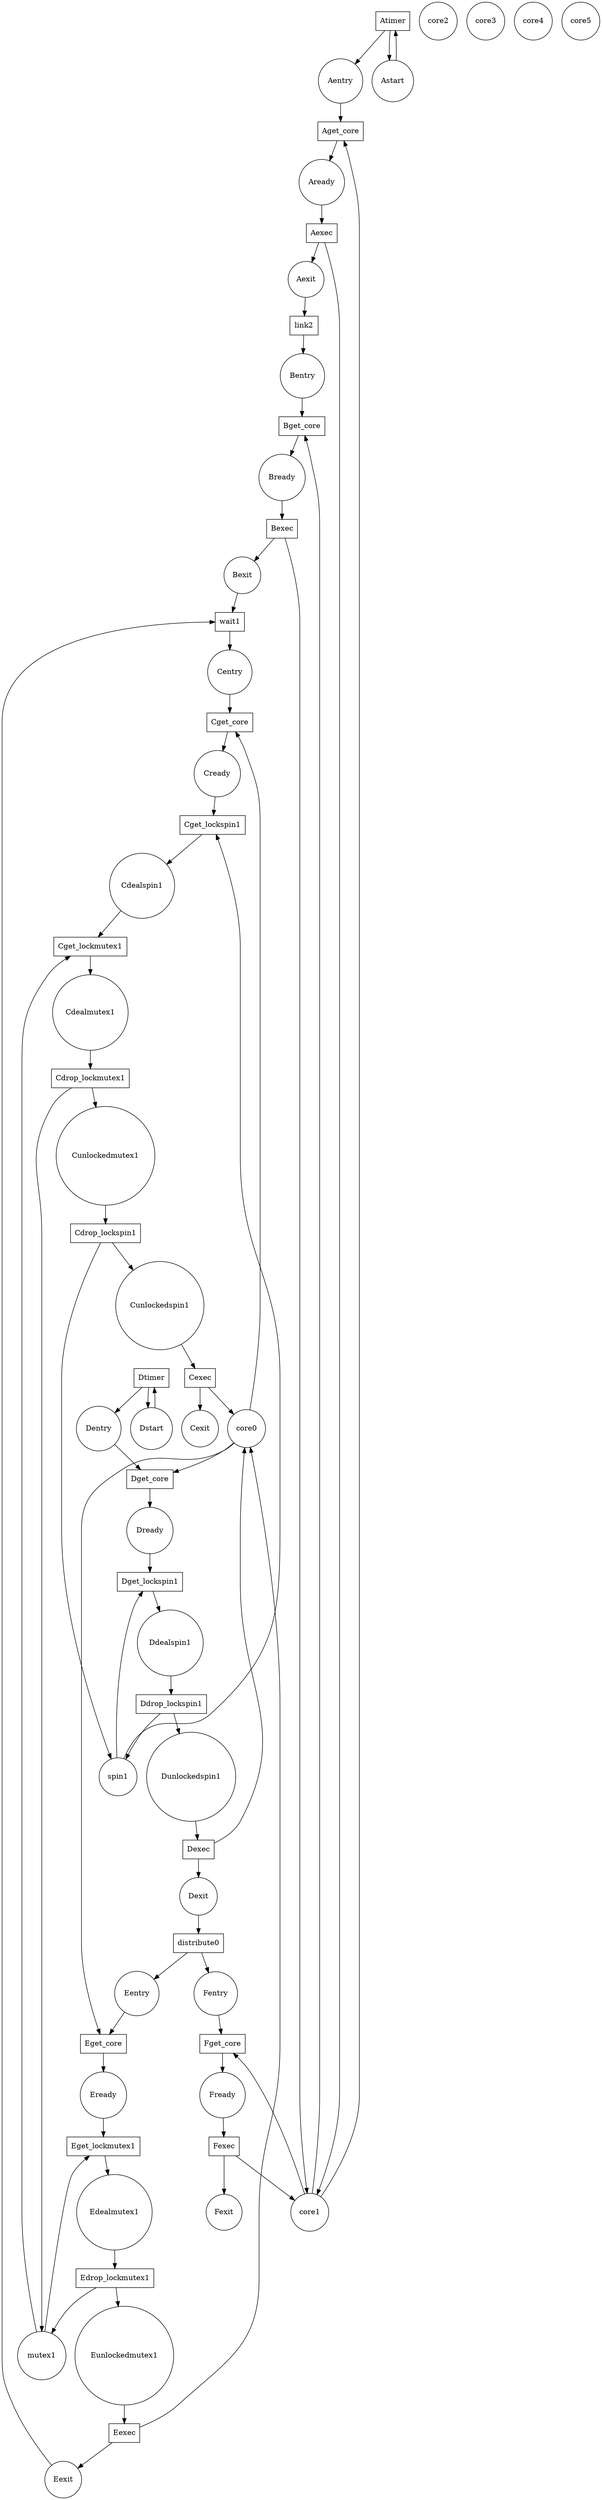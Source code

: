 digraph G {
name="";
Aentry [label=Aentry, shape=circle];
Aget_core [label=Aget_core, shape=box];
Aready [label=Aready, shape=circle];
Aexec [label=Aexec, shape=box];
Aexit [label=Aexit, shape=circle];
Bentry [label=Bentry, shape=circle];
Bget_core [label=Bget_core, shape=box];
Bready [label=Bready, shape=circle];
Bexec [label=Bexec, shape=box];
Bexit [label=Bexit, shape=circle];
Centry [label=Centry, shape=circle];
Cget_core [label=Cget_core, shape=box];
Cready [label=Cready, shape=circle];
Cexec [label=Cexec, shape=box];
Cexit [label=Cexit, shape=circle];
Cget_lockspin1 [label=Cget_lockspin1, shape=box];
Cdealspin1 [label=Cdealspin1, shape=circle];
Cget_lockmutex1 [label=Cget_lockmutex1, shape=box];
Cdealmutex1 [label=Cdealmutex1, shape=circle];
Cdrop_lockmutex1 [label=Cdrop_lockmutex1, shape=box];
Cunlockedmutex1 [label=Cunlockedmutex1, shape=circle];
Cdrop_lockspin1 [label=Cdrop_lockspin1, shape=box];
Cunlockedspin1 [label=Cunlockedspin1, shape=circle];
Dentry [label=Dentry, shape=circle];
Dget_core [label=Dget_core, shape=box];
Dready [label=Dready, shape=circle];
Dexec [label=Dexec, shape=box];
Dexit [label=Dexit, shape=circle];
Dget_lockspin1 [label=Dget_lockspin1, shape=box];
Ddealspin1 [label=Ddealspin1, shape=circle];
Ddrop_lockspin1 [label=Ddrop_lockspin1, shape=box];
Dunlockedspin1 [label=Dunlockedspin1, shape=circle];
distribute0 [label=distribute0, shape=box];
Eentry [label=Eentry, shape=circle];
Eget_core [label=Eget_core, shape=box];
Eready [label=Eready, shape=circle];
Eexec [label=Eexec, shape=box];
Eexit [label=Eexit, shape=circle];
Eget_lockmutex1 [label=Eget_lockmutex1, shape=box];
Edealmutex1 [label=Edealmutex1, shape=circle];
Edrop_lockmutex1 [label=Edrop_lockmutex1, shape=box];
Eunlockedmutex1 [label=Eunlockedmutex1, shape=circle];
Fentry [label=Fentry, shape=circle];
Fget_core [label=Fget_core, shape=box];
Fready [label=Fready, shape=circle];
Fexec [label=Fexec, shape=box];
Fexit [label=Fexit, shape=circle];
wait1 [label=wait1, shape=box];
Astart [label=Astart, shape=circle];
Atimer [label=Atimer, shape=box];
link2 [label=link2, shape=box];
Dstart [label=Dstart, shape=circle];
Dtimer [label=Dtimer, shape=box];
core0 [label=core0, shape=circle];
core1 [label=core1, shape=circle];
core2 [label=core2, shape=circle];
core3 [label=core3, shape=circle];
core4 [label=core4, shape=circle];
core5 [label=core5, shape=circle];
mutex1 [label=mutex1, shape=circle];
spin1 [label=spin1, shape=circle];
Aentry->Aget_core  [label=""];
Aget_core->Aready  [label=""];
Aexec->Aexit  [label=""];
Aready->Aexec  [label=""];
Bentry->Bget_core  [label=""];
Bget_core->Bready  [label=""];
Bexec->Bexit  [label=""];
Bready->Bexec  [label=""];
Centry->Cget_core  [label=""];
Cget_core->Cready  [label=""];
Cexec->Cexit  [label=""];
Cready->Cget_lockspin1  [label=""];
Cget_lockspin1->Cdealspin1  [label=""];
Cdealspin1->Cget_lockmutex1  [label=""];
Cget_lockmutex1->Cdealmutex1  [label=""];
Cdealmutex1->Cdrop_lockmutex1  [label=""];
Cdrop_lockmutex1->Cunlockedmutex1  [label=""];
Cunlockedmutex1->Cdrop_lockspin1  [label=""];
Cdrop_lockspin1->Cunlockedspin1  [label=""];
Cunlockedspin1->Cexec  [label=""];
Dentry->Dget_core  [label=""];
Dget_core->Dready  [label=""];
Dexec->Dexit  [label=""];
Dready->Dget_lockspin1  [label=""];
Dget_lockspin1->Ddealspin1  [label=""];
Ddealspin1->Ddrop_lockspin1  [label=""];
Ddrop_lockspin1->Dunlockedspin1  [label=""];
Dunlockedspin1->Dexec  [label=""];
Eentry->Eget_core  [label=""];
Eget_core->Eready  [label=""];
Eexec->Eexit  [label=""];
Eready->Eget_lockmutex1  [label=""];
Eget_lockmutex1->Edealmutex1  [label=""];
Edealmutex1->Edrop_lockmutex1  [label=""];
Edrop_lockmutex1->Eunlockedmutex1  [label=""];
Eunlockedmutex1->Eexec  [label=""];
Fentry->Fget_core  [label=""];
Fget_core->Fready  [label=""];
Fexec->Fexit  [label=""];
Fready->Fexec  [label=""];
Astart->Atimer  [label=""];
Atimer->Astart  [label=""];
Atimer->Aentry  [label=""];
Aexit->link2  [label=""];
link2->Bentry  [label=""];
Bexit->wait1  [label=""];
Dstart->Dtimer  [label=""];
Dtimer->Dstart  [label=""];
Dtimer->Dentry  [label=""];
Dexit->distribute0  [label=""];
distribute0->Eentry  [label=""];
distribute0->Fentry  [label=""];
Eexit->wait1  [label=""];
wait1->Centry  [label=""];
core1->Aget_core  [label=""];
Aexec->core1  [label=""];
core1->Bget_core  [label=""];
Bexec->core1  [label=""];
core0->Cget_core  [label=""];
Cexec->core0  [label=""];
core0->Dget_core  [label=""];
Dexec->core0  [label=""];
core0->Eget_core  [label=""];
Eexec->core0  [label=""];
core1->Fget_core  [label=""];
Fexec->core1  [label=""];
spin1->Cget_lockspin1  [label=""];
Cdrop_lockspin1->spin1  [label=""];
mutex1->Cget_lockmutex1  [label=""];
Cdrop_lockmutex1->mutex1  [label=""];
spin1->Dget_lockspin1  [label=""];
Ddrop_lockspin1->spin1  [label=""];
mutex1->Eget_lockmutex1  [label=""];
Edrop_lockmutex1->mutex1  [label=""];
}

